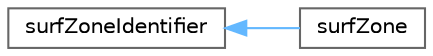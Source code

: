 digraph "Graphical Class Hierarchy"
{
 // LATEX_PDF_SIZE
  bgcolor="transparent";
  edge [fontname=Helvetica,fontsize=10,labelfontname=Helvetica,labelfontsize=10];
  node [fontname=Helvetica,fontsize=10,shape=box,height=0.2,width=0.4];
  rankdir="LR";
  Node0 [id="Node000000",label="surfZoneIdentifier",height=0.2,width=0.4,color="grey40", fillcolor="white", style="filled",URL="$classFoam_1_1surfZoneIdentifier.html",tooltip="Identifies a surface patch/zone by name and index, with optional geometric type."];
  Node0 -> Node1 [id="edge5361_Node000000_Node000001",dir="back",color="steelblue1",style="solid",tooltip=" "];
  Node1 [id="Node000001",label="surfZone",height=0.2,width=0.4,color="grey40", fillcolor="white", style="filled",URL="$classFoam_1_1surfZone.html",tooltip="A surface zone on a MeshedSurface."];
}
